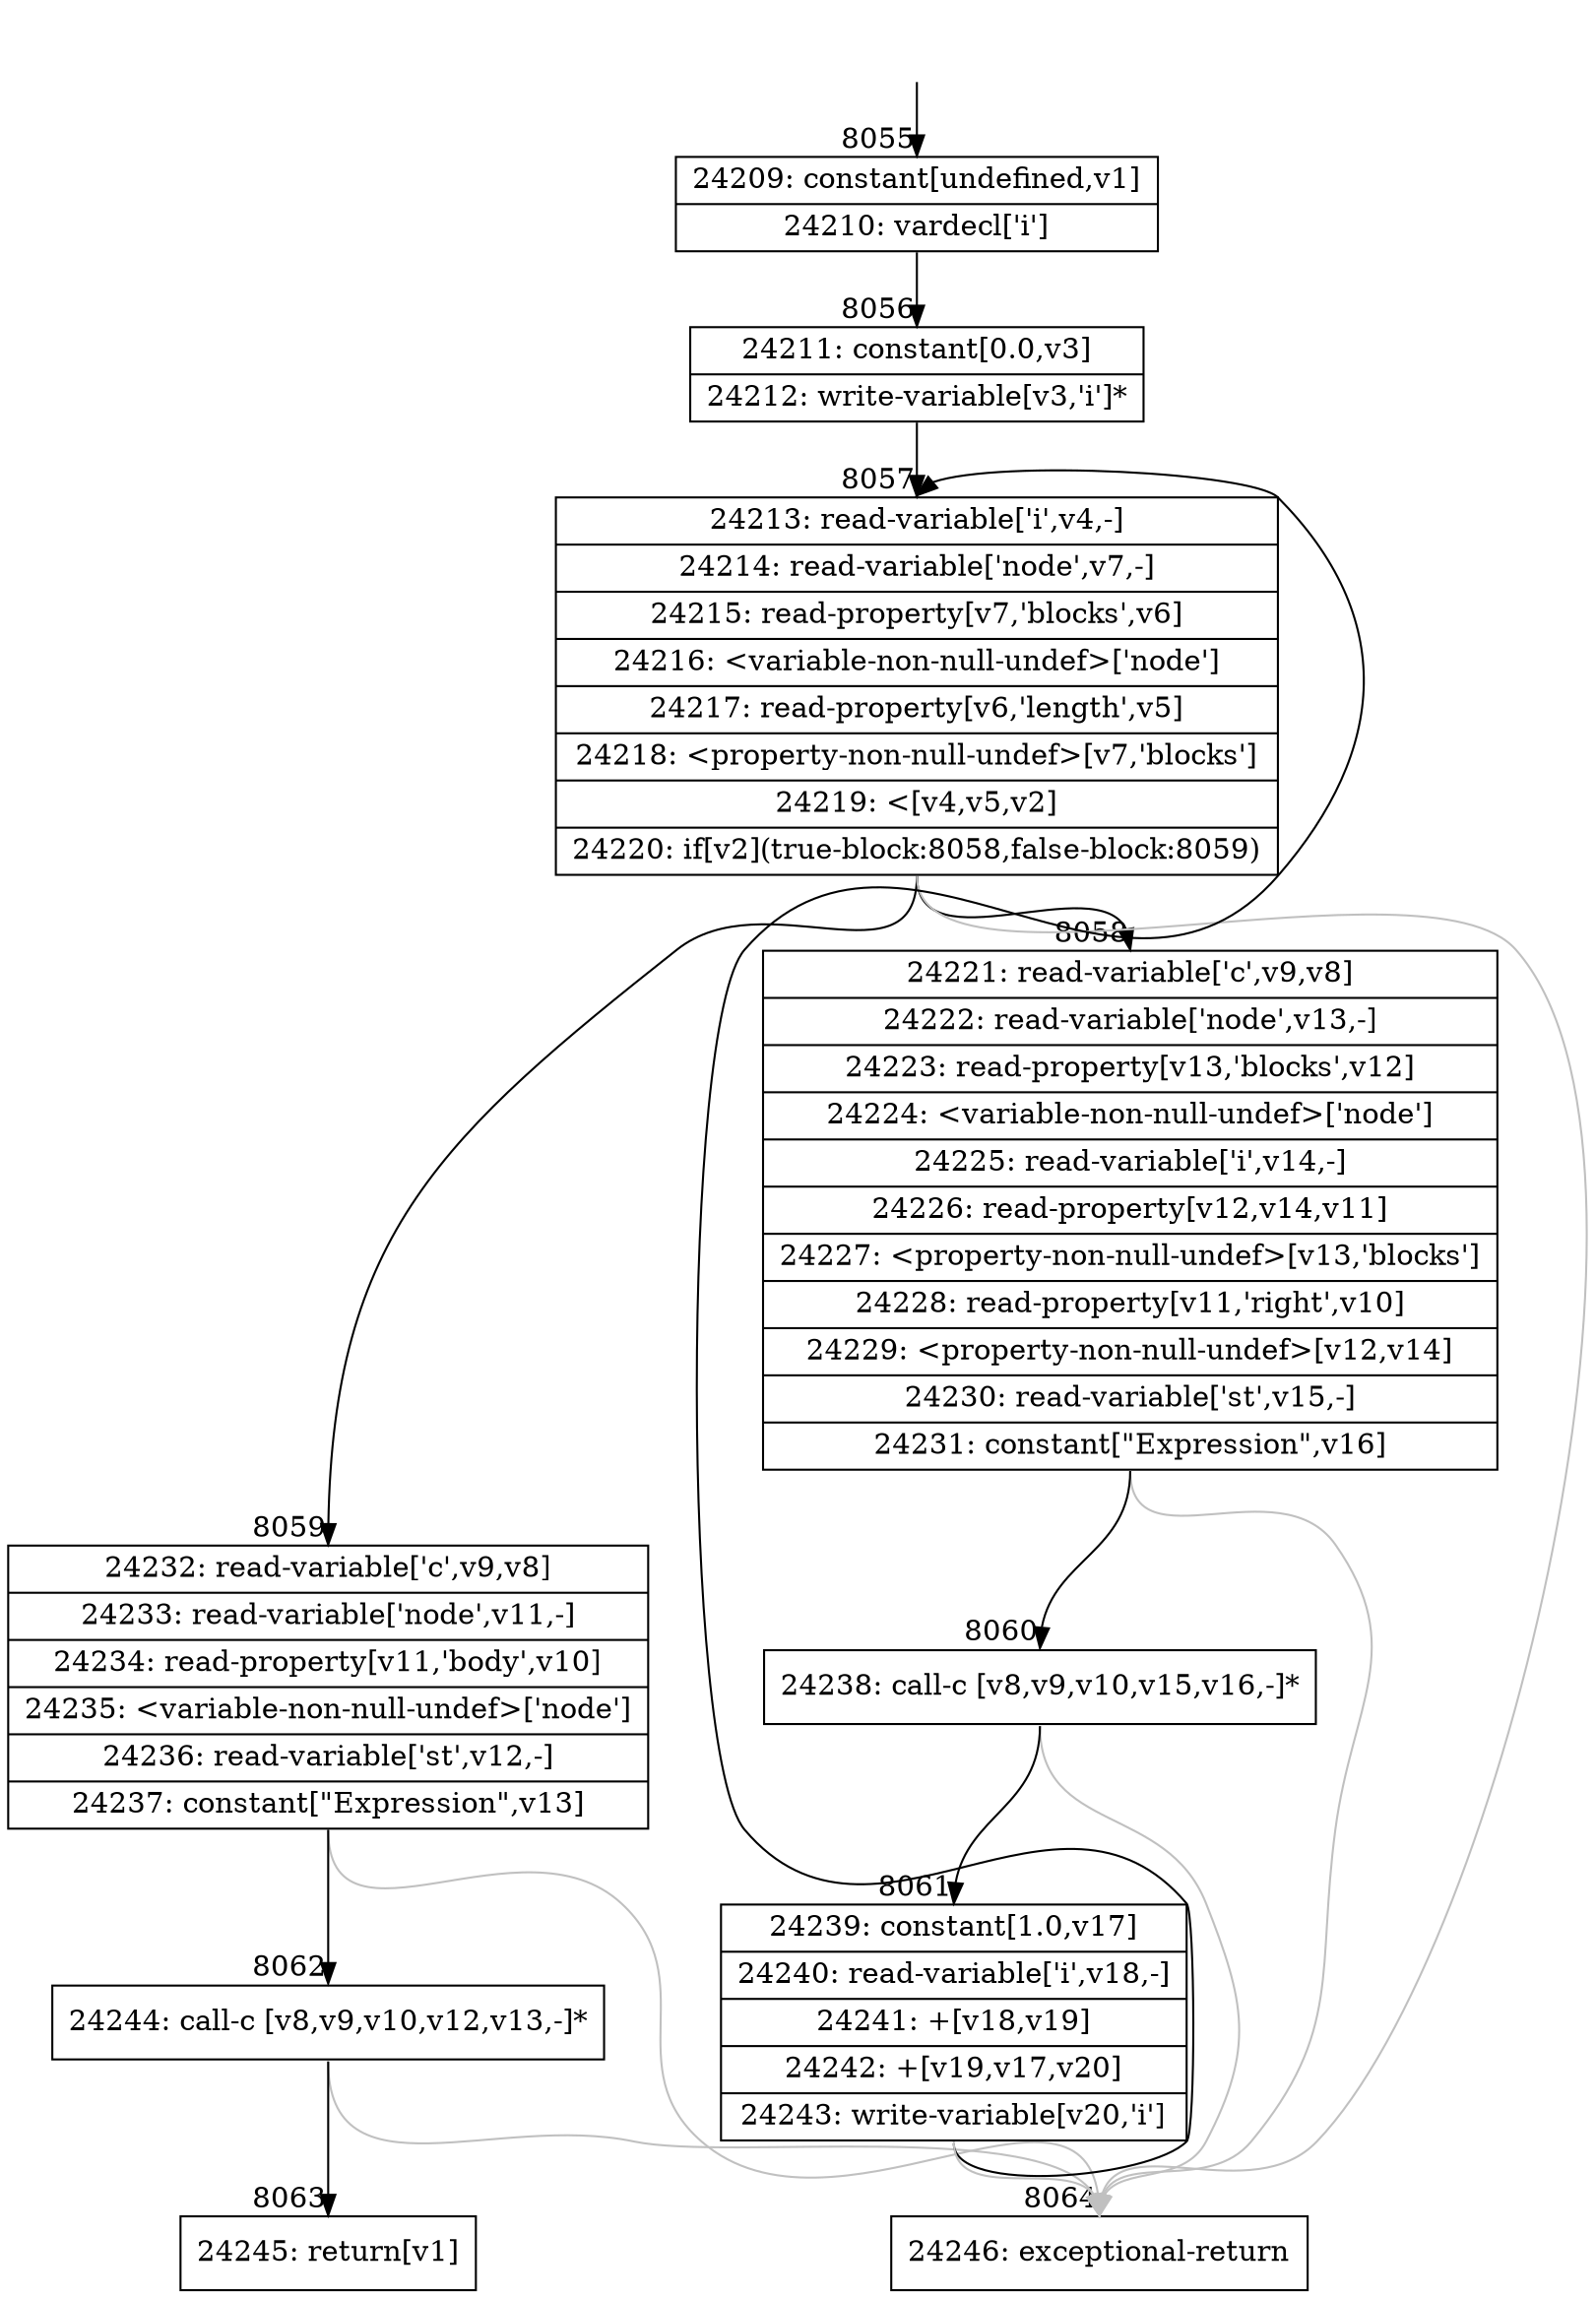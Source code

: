 digraph {
rankdir="TD"
BB_entry451[shape=none,label=""];
BB_entry451 -> BB8055 [tailport=s, headport=n, headlabel="    8055"]
BB8055 [shape=record label="{24209: constant[undefined,v1]|24210: vardecl['i']}" ] 
BB8055 -> BB8056 [tailport=s, headport=n, headlabel="      8056"]
BB8056 [shape=record label="{24211: constant[0.0,v3]|24212: write-variable[v3,'i']*}" ] 
BB8056 -> BB8057 [tailport=s, headport=n, headlabel="      8057"]
BB8057 [shape=record label="{24213: read-variable['i',v4,-]|24214: read-variable['node',v7,-]|24215: read-property[v7,'blocks',v6]|24216: \<variable-non-null-undef\>['node']|24217: read-property[v6,'length',v5]|24218: \<property-non-null-undef\>[v7,'blocks']|24219: \<[v4,v5,v2]|24220: if[v2](true-block:8058,false-block:8059)}" ] 
BB8057 -> BB8058 [tailport=s, headport=n, headlabel="      8058"]
BB8057 -> BB8059 [tailport=s, headport=n, headlabel="      8059"]
BB8057 -> BB8064 [tailport=s, headport=n, color=gray, headlabel="      8064"]
BB8058 [shape=record label="{24221: read-variable['c',v9,v8]|24222: read-variable['node',v13,-]|24223: read-property[v13,'blocks',v12]|24224: \<variable-non-null-undef\>['node']|24225: read-variable['i',v14,-]|24226: read-property[v12,v14,v11]|24227: \<property-non-null-undef\>[v13,'blocks']|24228: read-property[v11,'right',v10]|24229: \<property-non-null-undef\>[v12,v14]|24230: read-variable['st',v15,-]|24231: constant[\"Expression\",v16]}" ] 
BB8058 -> BB8060 [tailport=s, headport=n, headlabel="      8060"]
BB8058 -> BB8064 [tailport=s, headport=n, color=gray]
BB8059 [shape=record label="{24232: read-variable['c',v9,v8]|24233: read-variable['node',v11,-]|24234: read-property[v11,'body',v10]|24235: \<variable-non-null-undef\>['node']|24236: read-variable['st',v12,-]|24237: constant[\"Expression\",v13]}" ] 
BB8059 -> BB8062 [tailport=s, headport=n, headlabel="      8062"]
BB8059 -> BB8064 [tailport=s, headport=n, color=gray]
BB8060 [shape=record label="{24238: call-c [v8,v9,v10,v15,v16,-]*}" ] 
BB8060 -> BB8061 [tailport=s, headport=n, headlabel="      8061"]
BB8060 -> BB8064 [tailport=s, headport=n, color=gray]
BB8061 [shape=record label="{24239: constant[1.0,v17]|24240: read-variable['i',v18,-]|24241: +[v18,v19]|24242: +[v19,v17,v20]|24243: write-variable[v20,'i']}" ] 
BB8061 -> BB8057 [tailport=s, headport=n]
BB8061 -> BB8064 [tailport=s, headport=n, color=gray]
BB8062 [shape=record label="{24244: call-c [v8,v9,v10,v12,v13,-]*}" ] 
BB8062 -> BB8063 [tailport=s, headport=n, headlabel="      8063"]
BB8062 -> BB8064 [tailport=s, headport=n, color=gray]
BB8063 [shape=record label="{24245: return[v1]}" ] 
BB8064 [shape=record label="{24246: exceptional-return}" ] 
//#$~ 7422
}
